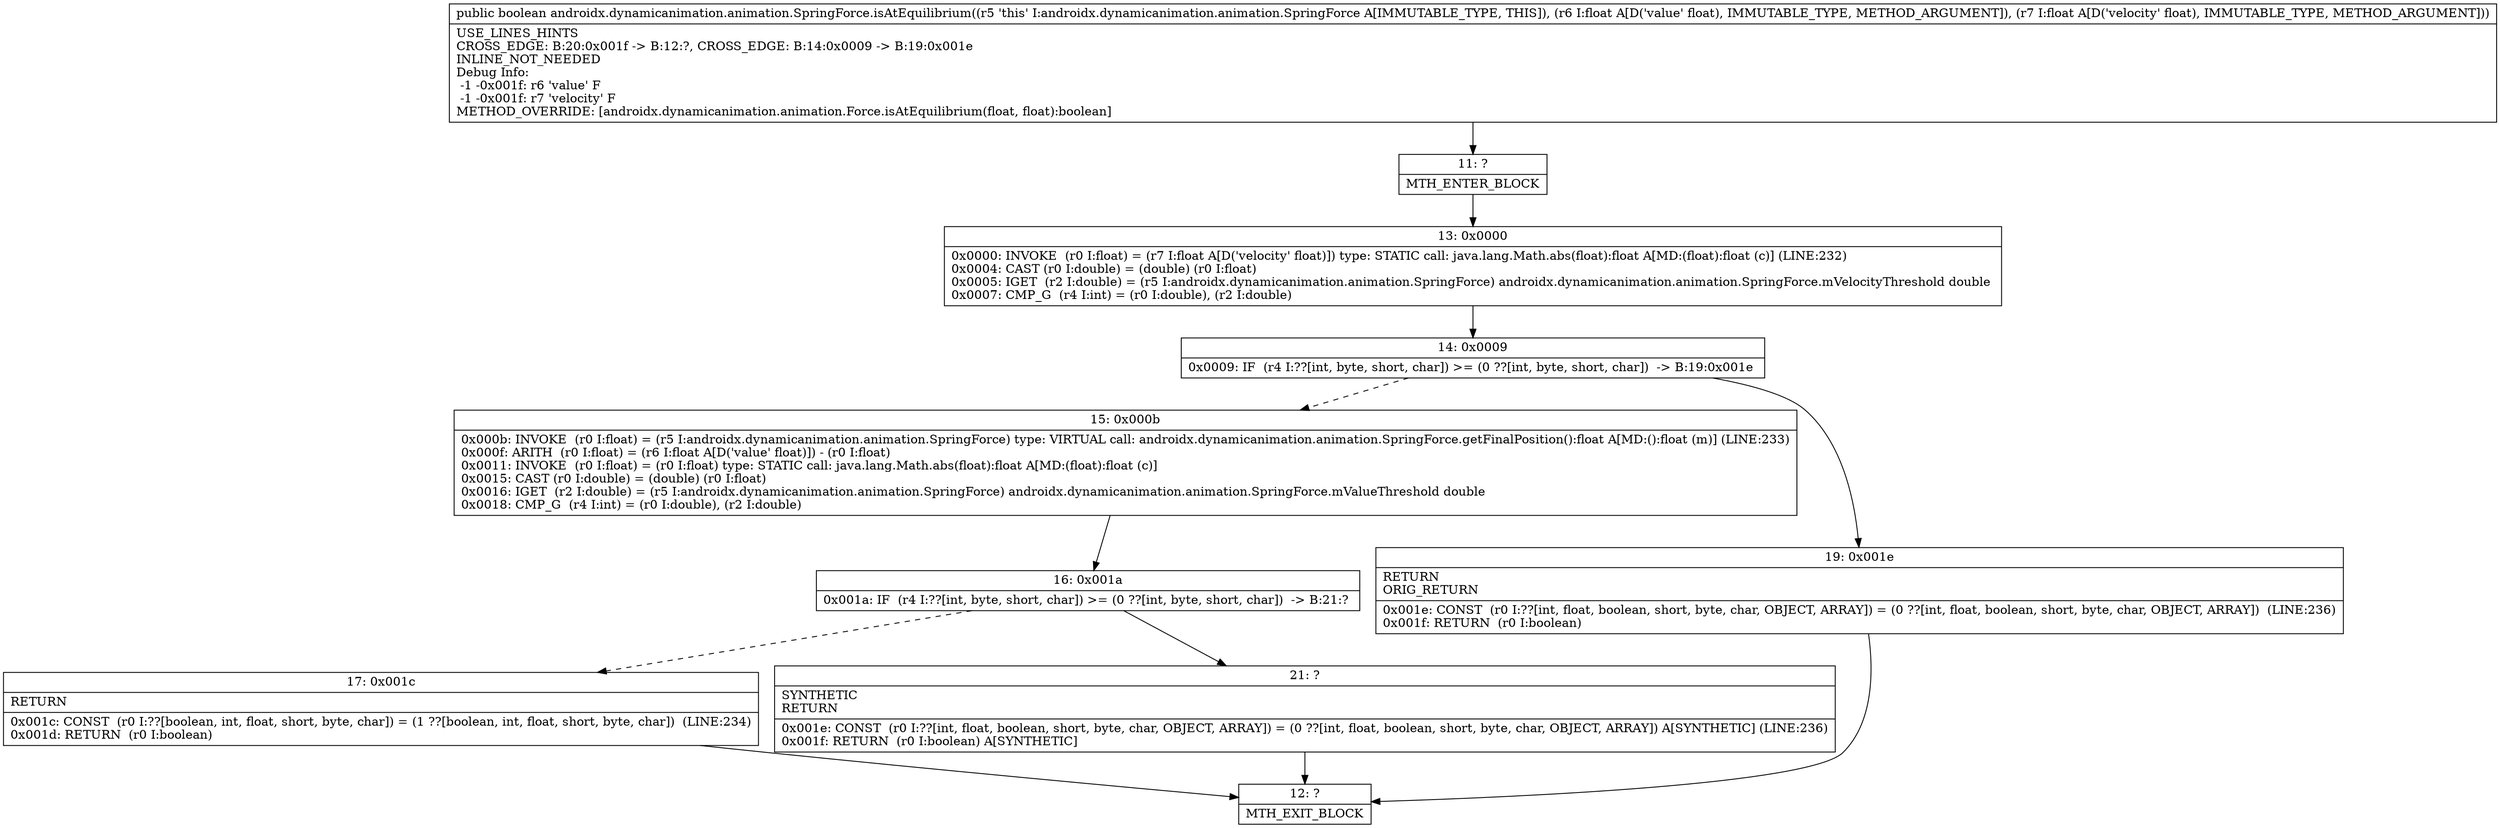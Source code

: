 digraph "CFG forandroidx.dynamicanimation.animation.SpringForce.isAtEquilibrium(FF)Z" {
Node_11 [shape=record,label="{11\:\ ?|MTH_ENTER_BLOCK\l}"];
Node_13 [shape=record,label="{13\:\ 0x0000|0x0000: INVOKE  (r0 I:float) = (r7 I:float A[D('velocity' float)]) type: STATIC call: java.lang.Math.abs(float):float A[MD:(float):float (c)] (LINE:232)\l0x0004: CAST (r0 I:double) = (double) (r0 I:float) \l0x0005: IGET  (r2 I:double) = (r5 I:androidx.dynamicanimation.animation.SpringForce) androidx.dynamicanimation.animation.SpringForce.mVelocityThreshold double \l0x0007: CMP_G  (r4 I:int) = (r0 I:double), (r2 I:double) \l}"];
Node_14 [shape=record,label="{14\:\ 0x0009|0x0009: IF  (r4 I:??[int, byte, short, char]) \>= (0 ??[int, byte, short, char])  \-\> B:19:0x001e \l}"];
Node_15 [shape=record,label="{15\:\ 0x000b|0x000b: INVOKE  (r0 I:float) = (r5 I:androidx.dynamicanimation.animation.SpringForce) type: VIRTUAL call: androidx.dynamicanimation.animation.SpringForce.getFinalPosition():float A[MD:():float (m)] (LINE:233)\l0x000f: ARITH  (r0 I:float) = (r6 I:float A[D('value' float)]) \- (r0 I:float) \l0x0011: INVOKE  (r0 I:float) = (r0 I:float) type: STATIC call: java.lang.Math.abs(float):float A[MD:(float):float (c)]\l0x0015: CAST (r0 I:double) = (double) (r0 I:float) \l0x0016: IGET  (r2 I:double) = (r5 I:androidx.dynamicanimation.animation.SpringForce) androidx.dynamicanimation.animation.SpringForce.mValueThreshold double \l0x0018: CMP_G  (r4 I:int) = (r0 I:double), (r2 I:double) \l}"];
Node_16 [shape=record,label="{16\:\ 0x001a|0x001a: IF  (r4 I:??[int, byte, short, char]) \>= (0 ??[int, byte, short, char])  \-\> B:21:? \l}"];
Node_17 [shape=record,label="{17\:\ 0x001c|RETURN\l|0x001c: CONST  (r0 I:??[boolean, int, float, short, byte, char]) = (1 ??[boolean, int, float, short, byte, char])  (LINE:234)\l0x001d: RETURN  (r0 I:boolean) \l}"];
Node_12 [shape=record,label="{12\:\ ?|MTH_EXIT_BLOCK\l}"];
Node_21 [shape=record,label="{21\:\ ?|SYNTHETIC\lRETURN\l|0x001e: CONST  (r0 I:??[int, float, boolean, short, byte, char, OBJECT, ARRAY]) = (0 ??[int, float, boolean, short, byte, char, OBJECT, ARRAY]) A[SYNTHETIC] (LINE:236)\l0x001f: RETURN  (r0 I:boolean) A[SYNTHETIC]\l}"];
Node_19 [shape=record,label="{19\:\ 0x001e|RETURN\lORIG_RETURN\l|0x001e: CONST  (r0 I:??[int, float, boolean, short, byte, char, OBJECT, ARRAY]) = (0 ??[int, float, boolean, short, byte, char, OBJECT, ARRAY])  (LINE:236)\l0x001f: RETURN  (r0 I:boolean) \l}"];
MethodNode[shape=record,label="{public boolean androidx.dynamicanimation.animation.SpringForce.isAtEquilibrium((r5 'this' I:androidx.dynamicanimation.animation.SpringForce A[IMMUTABLE_TYPE, THIS]), (r6 I:float A[D('value' float), IMMUTABLE_TYPE, METHOD_ARGUMENT]), (r7 I:float A[D('velocity' float), IMMUTABLE_TYPE, METHOD_ARGUMENT]))  | USE_LINES_HINTS\lCROSS_EDGE: B:20:0x001f \-\> B:12:?, CROSS_EDGE: B:14:0x0009 \-\> B:19:0x001e\lINLINE_NOT_NEEDED\lDebug Info:\l  \-1 \-0x001f: r6 'value' F\l  \-1 \-0x001f: r7 'velocity' F\lMETHOD_OVERRIDE: [androidx.dynamicanimation.animation.Force.isAtEquilibrium(float, float):boolean]\l}"];
MethodNode -> Node_11;Node_11 -> Node_13;
Node_13 -> Node_14;
Node_14 -> Node_15[style=dashed];
Node_14 -> Node_19;
Node_15 -> Node_16;
Node_16 -> Node_17[style=dashed];
Node_16 -> Node_21;
Node_17 -> Node_12;
Node_21 -> Node_12;
Node_19 -> Node_12;
}

